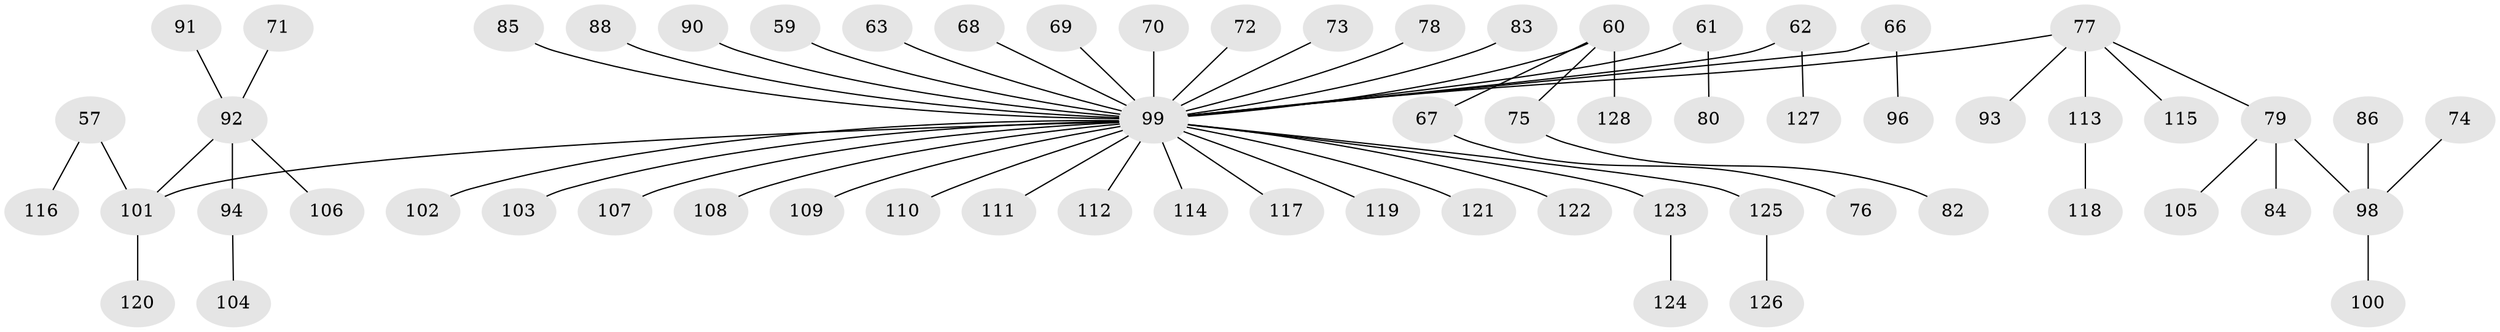 // original degree distribution, {5: 0.046875, 2: 0.25, 7: 0.0078125, 4: 0.0859375, 6: 0.0078125, 1: 0.5, 3: 0.1015625}
// Generated by graph-tools (version 1.1) at 2025/53/03/09/25 04:53:30]
// undirected, 64 vertices, 63 edges
graph export_dot {
graph [start="1"]
  node [color=gray90,style=filled];
  57;
  59;
  60;
  61;
  62;
  63;
  66;
  67;
  68;
  69;
  70;
  71;
  72;
  73;
  74;
  75;
  76;
  77 [super="+54"];
  78;
  79 [super="+14+37"];
  80;
  82;
  83;
  84;
  85;
  86;
  88;
  90;
  91;
  92 [super="+89+41"];
  93;
  94;
  96;
  98 [super="+45"];
  99 [super="+64+27+97+40+28+31+42+44+95+34+35+47+43+51+52+58+53"];
  100;
  101 [super="+33"];
  102;
  103;
  104;
  105;
  106;
  107;
  108;
  109;
  110;
  111;
  112;
  113;
  114 [super="+49"];
  115;
  116;
  117;
  118;
  119;
  120;
  121;
  122;
  123;
  124;
  125;
  126;
  127;
  128;
  57 -- 116;
  57 -- 101;
  59 -- 99;
  60 -- 67;
  60 -- 75;
  60 -- 128;
  60 -- 99;
  61 -- 80;
  61 -- 99;
  62 -- 127;
  62 -- 99;
  63 -- 99;
  66 -- 96;
  66 -- 99;
  67 -- 76;
  68 -- 99;
  69 -- 99;
  70 -- 99;
  71 -- 92;
  72 -- 99;
  73 -- 99;
  74 -- 98;
  75 -- 82;
  77 -- 93;
  77 -- 113;
  77 -- 115;
  77 -- 79;
  77 -- 99;
  78 -- 99;
  79 -- 105;
  79 -- 84;
  79 -- 98;
  83 -- 99;
  85 -- 99;
  86 -- 98;
  88 -- 99;
  90 -- 99;
  91 -- 92;
  92 -- 94;
  92 -- 106;
  92 -- 101;
  94 -- 104;
  98 -- 100;
  99 -- 110;
  99 -- 112;
  99 -- 109;
  99 -- 123;
  99 -- 121;
  99 -- 111;
  99 -- 101;
  99 -- 102;
  99 -- 103;
  99 -- 122;
  99 -- 107;
  99 -- 119;
  99 -- 125;
  99 -- 114;
  99 -- 117;
  99 -- 108;
  101 -- 120;
  113 -- 118;
  123 -- 124;
  125 -- 126;
}
